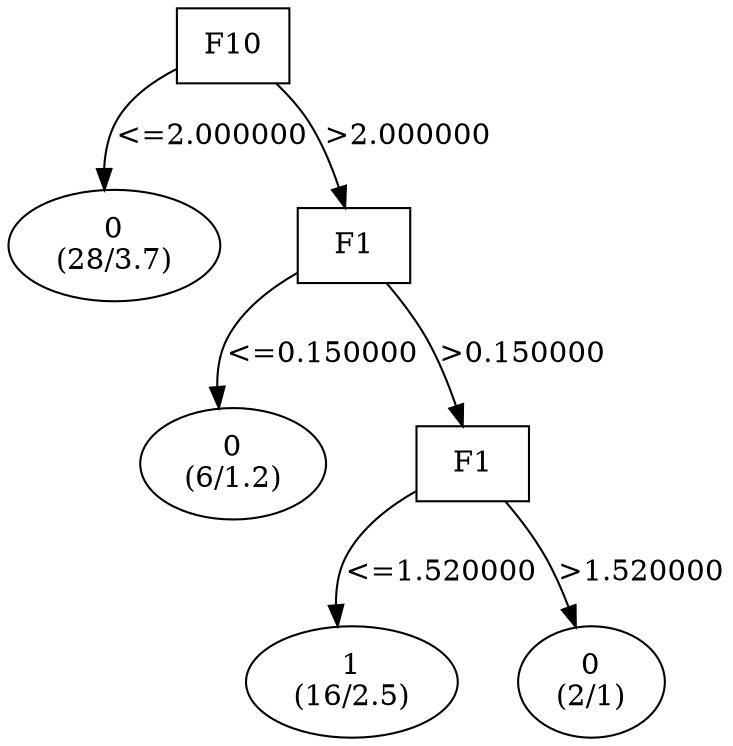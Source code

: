 digraph YaDT {
n0 [ shape=box, label="F10\n"]
n0 -> n1 [label="<=2.000000"]
n1 [ shape=ellipse, label="0\n(28/3.7)"]
n0 -> n2 [label=">2.000000"]
n2 [ shape=box, label="F1\n"]
n2 -> n3 [label="<=0.150000"]
n3 [ shape=ellipse, label="0\n(6/1.2)"]
n2 -> n4 [label=">0.150000"]
n4 [ shape=box, label="F1\n"]
n4 -> n5 [label="<=1.520000"]
n5 [ shape=ellipse, label="1\n(16/2.5)"]
n4 -> n6 [label=">1.520000"]
n6 [ shape=ellipse, label="0\n(2/1)"]
}
